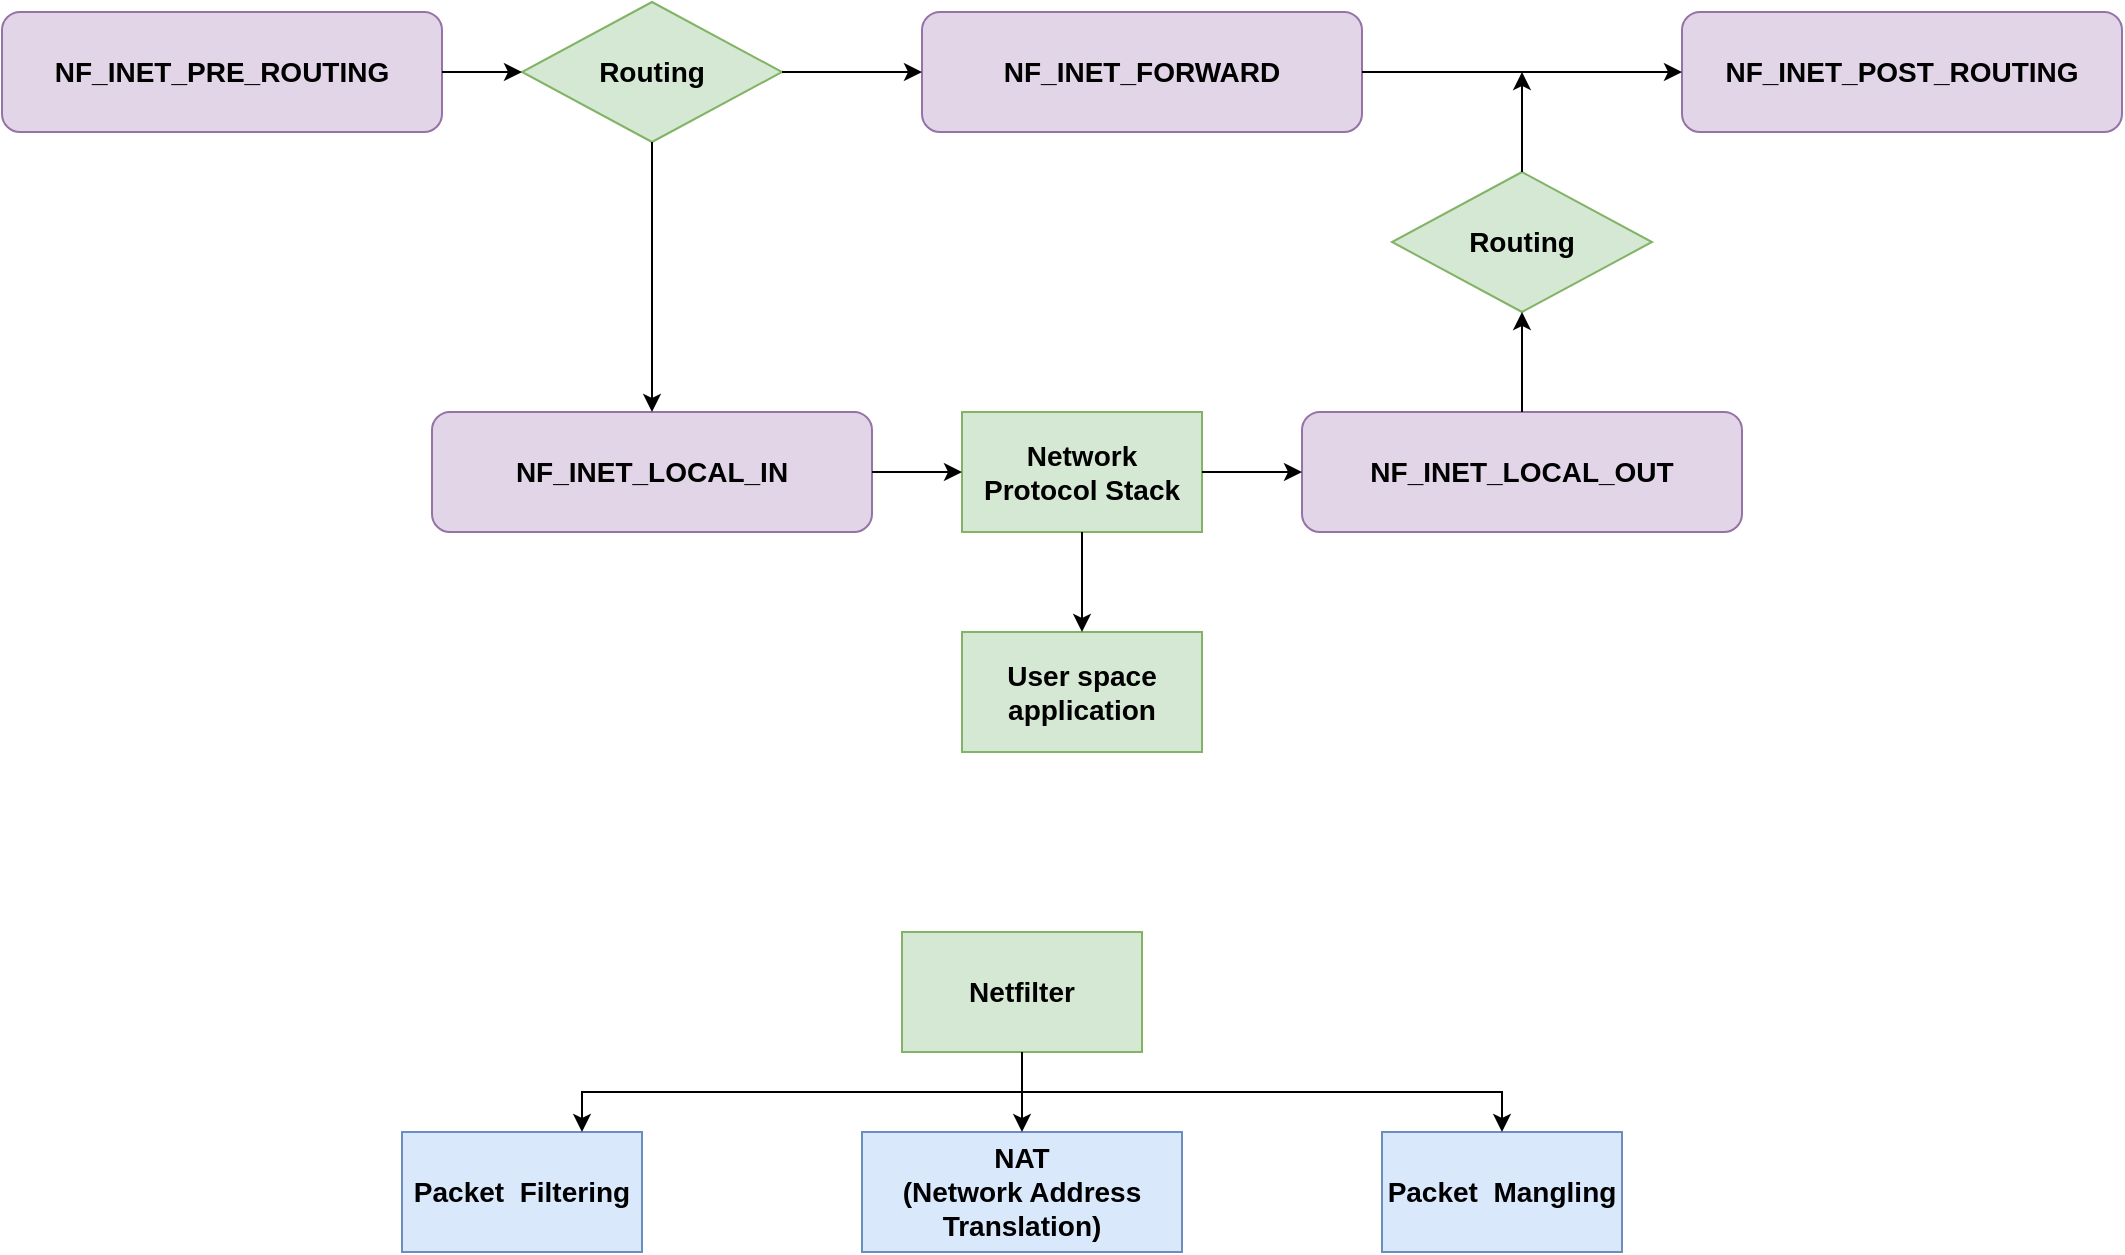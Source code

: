 <mxfile version="18.0.1" type="github">
  <diagram id="1h-u-l0PM9E1hLR6-Eg3" name="Page-1">
    <mxGraphModel dx="1209" dy="652" grid="1" gridSize="10" guides="1" tooltips="1" connect="1" arrows="1" fold="1" page="1" pageScale="1" pageWidth="850" pageHeight="1100" math="0" shadow="0">
      <root>
        <mxCell id="0" />
        <mxCell id="1" parent="0" />
        <mxCell id="rOdH3k8K_aBgHxKYlY64-1" value="NF_INET_PRE_ROUTING" style="rounded=1;whiteSpace=wrap;html=1;fontSize=14;fontStyle=1;fillColor=#e1d5e7;strokeColor=#9673a6;" parent="1" vertex="1">
          <mxGeometry x="20" y="160" width="220" height="60" as="geometry" />
        </mxCell>
        <mxCell id="rOdH3k8K_aBgHxKYlY64-2" value="Routing" style="rhombus;whiteSpace=wrap;html=1;fontSize=14;fillColor=#d5e8d4;strokeColor=#82b366;fontStyle=1" parent="1" vertex="1">
          <mxGeometry x="280" y="155" width="130" height="70" as="geometry" />
        </mxCell>
        <mxCell id="rOdH3k8K_aBgHxKYlY64-3" value="NF_INET_FORWARD" style="rounded=1;whiteSpace=wrap;html=1;fontSize=14;fontStyle=1;fillColor=#e1d5e7;strokeColor=#9673a6;" parent="1" vertex="1">
          <mxGeometry x="480" y="160" width="220" height="60" as="geometry" />
        </mxCell>
        <mxCell id="rOdH3k8K_aBgHxKYlY64-4" value="NF_INET_LOCAL_IN" style="rounded=1;whiteSpace=wrap;html=1;fontSize=14;fontStyle=1;fillColor=#e1d5e7;strokeColor=#9673a6;" parent="1" vertex="1">
          <mxGeometry x="235" y="360" width="220" height="60" as="geometry" />
        </mxCell>
        <mxCell id="rOdH3k8K_aBgHxKYlY64-5" value="Network &lt;br&gt;Protocol Stack" style="rounded=0;whiteSpace=wrap;html=1;fontSize=14;fillColor=#d5e8d4;strokeColor=#82b366;fontStyle=1" parent="1" vertex="1">
          <mxGeometry x="500" y="360" width="120" height="60" as="geometry" />
        </mxCell>
        <mxCell id="rOdH3k8K_aBgHxKYlY64-6" value="NF_INET_LOCAL_OUT" style="rounded=1;whiteSpace=wrap;html=1;fontSize=14;fontStyle=1;fillColor=#e1d5e7;strokeColor=#9673a6;" parent="1" vertex="1">
          <mxGeometry x="670" y="360" width="220" height="60" as="geometry" />
        </mxCell>
        <mxCell id="rOdH3k8K_aBgHxKYlY64-7" value="NF_INET_POST_ROUTING" style="rounded=1;whiteSpace=wrap;html=1;fontSize=14;fontStyle=1;fillColor=#e1d5e7;strokeColor=#9673a6;" parent="1" vertex="1">
          <mxGeometry x="860" y="160" width="220" height="60" as="geometry" />
        </mxCell>
        <mxCell id="rOdH3k8K_aBgHxKYlY64-8" value="" style="endArrow=classic;html=1;rounded=0;fontSize=14;exitX=1;exitY=0.5;exitDx=0;exitDy=0;entryX=0;entryY=0.5;entryDx=0;entryDy=0;" parent="1" source="rOdH3k8K_aBgHxKYlY64-1" target="rOdH3k8K_aBgHxKYlY64-2" edge="1">
          <mxGeometry width="50" height="50" relative="1" as="geometry">
            <mxPoint x="510" y="350" as="sourcePoint" />
            <mxPoint x="560" y="300" as="targetPoint" />
          </mxGeometry>
        </mxCell>
        <mxCell id="rOdH3k8K_aBgHxKYlY64-9" value="" style="endArrow=classic;html=1;rounded=0;fontSize=14;exitX=0.5;exitY=1;exitDx=0;exitDy=0;entryX=0.5;entryY=0;entryDx=0;entryDy=0;" parent="1" source="rOdH3k8K_aBgHxKYlY64-2" target="rOdH3k8K_aBgHxKYlY64-4" edge="1">
          <mxGeometry width="50" height="50" relative="1" as="geometry">
            <mxPoint x="510" y="350" as="sourcePoint" />
            <mxPoint x="560" y="300" as="targetPoint" />
          </mxGeometry>
        </mxCell>
        <mxCell id="rOdH3k8K_aBgHxKYlY64-10" value="" style="endArrow=classic;html=1;rounded=0;fontSize=14;exitX=1;exitY=0.5;exitDx=0;exitDy=0;entryX=0;entryY=0.5;entryDx=0;entryDy=0;" parent="1" source="rOdH3k8K_aBgHxKYlY64-2" target="rOdH3k8K_aBgHxKYlY64-3" edge="1">
          <mxGeometry width="50" height="50" relative="1" as="geometry">
            <mxPoint x="510" y="350" as="sourcePoint" />
            <mxPoint x="560" y="300" as="targetPoint" />
          </mxGeometry>
        </mxCell>
        <mxCell id="rOdH3k8K_aBgHxKYlY64-11" value="" style="endArrow=classic;html=1;rounded=0;fontSize=14;exitX=1;exitY=0.5;exitDx=0;exitDy=0;" parent="1" source="rOdH3k8K_aBgHxKYlY64-4" target="rOdH3k8K_aBgHxKYlY64-5" edge="1">
          <mxGeometry width="50" height="50" relative="1" as="geometry">
            <mxPoint x="510" y="350" as="sourcePoint" />
            <mxPoint x="560" y="300" as="targetPoint" />
          </mxGeometry>
        </mxCell>
        <mxCell id="rOdH3k8K_aBgHxKYlY64-12" value="" style="endArrow=classic;html=1;rounded=0;fontSize=14;exitX=1;exitY=0.5;exitDx=0;exitDy=0;entryX=0;entryY=0.5;entryDx=0;entryDy=0;" parent="1" source="rOdH3k8K_aBgHxKYlY64-5" target="rOdH3k8K_aBgHxKYlY64-6" edge="1">
          <mxGeometry width="50" height="50" relative="1" as="geometry">
            <mxPoint x="510" y="350" as="sourcePoint" />
            <mxPoint x="560" y="300" as="targetPoint" />
          </mxGeometry>
        </mxCell>
        <mxCell id="rOdH3k8K_aBgHxKYlY64-13" value="" style="endArrow=classic;html=1;rounded=0;fontSize=14;exitX=1;exitY=0.5;exitDx=0;exitDy=0;entryX=0;entryY=0.5;entryDx=0;entryDy=0;" parent="1" source="rOdH3k8K_aBgHxKYlY64-3" target="rOdH3k8K_aBgHxKYlY64-7" edge="1">
          <mxGeometry width="50" height="50" relative="1" as="geometry">
            <mxPoint x="510" y="350" as="sourcePoint" />
            <mxPoint x="560" y="300" as="targetPoint" />
          </mxGeometry>
        </mxCell>
        <mxCell id="rOdH3k8K_aBgHxKYlY64-14" value="Routing" style="rhombus;whiteSpace=wrap;html=1;fontSize=14;fillColor=#d5e8d4;strokeColor=#82b366;fontStyle=1" parent="1" vertex="1">
          <mxGeometry x="715" y="240" width="130" height="70" as="geometry" />
        </mxCell>
        <mxCell id="rOdH3k8K_aBgHxKYlY64-15" value="" style="endArrow=classic;html=1;rounded=0;fontSize=14;exitX=0.5;exitY=0;exitDx=0;exitDy=0;" parent="1" source="rOdH3k8K_aBgHxKYlY64-6" target="rOdH3k8K_aBgHxKYlY64-14" edge="1">
          <mxGeometry width="50" height="50" relative="1" as="geometry">
            <mxPoint x="510" y="350" as="sourcePoint" />
            <mxPoint x="560" y="300" as="targetPoint" />
          </mxGeometry>
        </mxCell>
        <mxCell id="rOdH3k8K_aBgHxKYlY64-16" value="" style="endArrow=classic;html=1;rounded=0;fontSize=14;exitX=0.5;exitY=0;exitDx=0;exitDy=0;" parent="1" source="rOdH3k8K_aBgHxKYlY64-14" edge="1">
          <mxGeometry width="50" height="50" relative="1" as="geometry">
            <mxPoint x="510" y="350" as="sourcePoint" />
            <mxPoint x="780" y="190" as="targetPoint" />
          </mxGeometry>
        </mxCell>
        <mxCell id="rOdH3k8K_aBgHxKYlY64-17" value="User space application" style="rounded=0;whiteSpace=wrap;html=1;fontSize=14;fillColor=#d5e8d4;strokeColor=#82b366;fontStyle=1" parent="1" vertex="1">
          <mxGeometry x="500" y="470" width="120" height="60" as="geometry" />
        </mxCell>
        <mxCell id="rOdH3k8K_aBgHxKYlY64-18" value="" style="endArrow=classic;html=1;rounded=0;fontSize=14;exitX=0.5;exitY=1;exitDx=0;exitDy=0;entryX=0.5;entryY=0;entryDx=0;entryDy=0;" parent="1" source="rOdH3k8K_aBgHxKYlY64-5" target="rOdH3k8K_aBgHxKYlY64-17" edge="1">
          <mxGeometry width="50" height="50" relative="1" as="geometry">
            <mxPoint x="510" y="350" as="sourcePoint" />
            <mxPoint x="560" y="300" as="targetPoint" />
          </mxGeometry>
        </mxCell>
        <mxCell id="gJcQWpSDVvdvo01Qw0fF-2" value="Netfilter" style="rounded=0;whiteSpace=wrap;html=1;fillColor=#d5e8d4;strokeColor=#82b366;fontStyle=1;fontSize=14;" vertex="1" parent="1">
          <mxGeometry x="470" y="620" width="120" height="60" as="geometry" />
        </mxCell>
        <mxCell id="gJcQWpSDVvdvo01Qw0fF-3" value="Packet&amp;nbsp; Filtering" style="rounded=0;whiteSpace=wrap;html=1;fillColor=#dae8fc;strokeColor=#6c8ebf;fontStyle=1;fontSize=14;" vertex="1" parent="1">
          <mxGeometry x="220" y="720" width="120" height="60" as="geometry" />
        </mxCell>
        <mxCell id="gJcQWpSDVvdvo01Qw0fF-4" value="NAT&lt;br&gt;(Network Address Translation)" style="rounded=0;whiteSpace=wrap;html=1;fillColor=#dae8fc;strokeColor=#6c8ebf;fontStyle=1;fontSize=14;" vertex="1" parent="1">
          <mxGeometry x="450" y="720" width="160" height="60" as="geometry" />
        </mxCell>
        <mxCell id="gJcQWpSDVvdvo01Qw0fF-5" value="Packet&amp;nbsp; Mangling" style="rounded=0;whiteSpace=wrap;html=1;fillColor=#dae8fc;strokeColor=#6c8ebf;fontStyle=1;fontSize=14;" vertex="1" parent="1">
          <mxGeometry x="710" y="720" width="120" height="60" as="geometry" />
        </mxCell>
        <mxCell id="gJcQWpSDVvdvo01Qw0fF-6" value="" style="endArrow=classic;html=1;rounded=0;fontSize=14;exitX=0.5;exitY=1;exitDx=0;exitDy=0;entryX=0.5;entryY=0;entryDx=0;entryDy=0;" edge="1" parent="1" source="gJcQWpSDVvdvo01Qw0fF-2" target="gJcQWpSDVvdvo01Qw0fF-4">
          <mxGeometry width="50" height="50" relative="1" as="geometry">
            <mxPoint x="590" y="660" as="sourcePoint" />
            <mxPoint x="640" y="610" as="targetPoint" />
          </mxGeometry>
        </mxCell>
        <mxCell id="gJcQWpSDVvdvo01Qw0fF-7" value="" style="endArrow=classic;html=1;rounded=0;fontSize=14;entryX=0.75;entryY=0;entryDx=0;entryDy=0;" edge="1" parent="1" target="gJcQWpSDVvdvo01Qw0fF-3">
          <mxGeometry width="50" height="50" relative="1" as="geometry">
            <mxPoint x="530" y="700" as="sourcePoint" />
            <mxPoint x="640" y="610" as="targetPoint" />
            <Array as="points">
              <mxPoint x="310" y="700" />
            </Array>
          </mxGeometry>
        </mxCell>
        <mxCell id="gJcQWpSDVvdvo01Qw0fF-8" value="" style="endArrow=classic;html=1;rounded=0;fontSize=14;entryX=0.5;entryY=0;entryDx=0;entryDy=0;" edge="1" parent="1" target="gJcQWpSDVvdvo01Qw0fF-5">
          <mxGeometry width="50" height="50" relative="1" as="geometry">
            <mxPoint x="530" y="700" as="sourcePoint" />
            <mxPoint x="640" y="610" as="targetPoint" />
            <Array as="points">
              <mxPoint x="770" y="700" />
            </Array>
          </mxGeometry>
        </mxCell>
      </root>
    </mxGraphModel>
  </diagram>
</mxfile>
